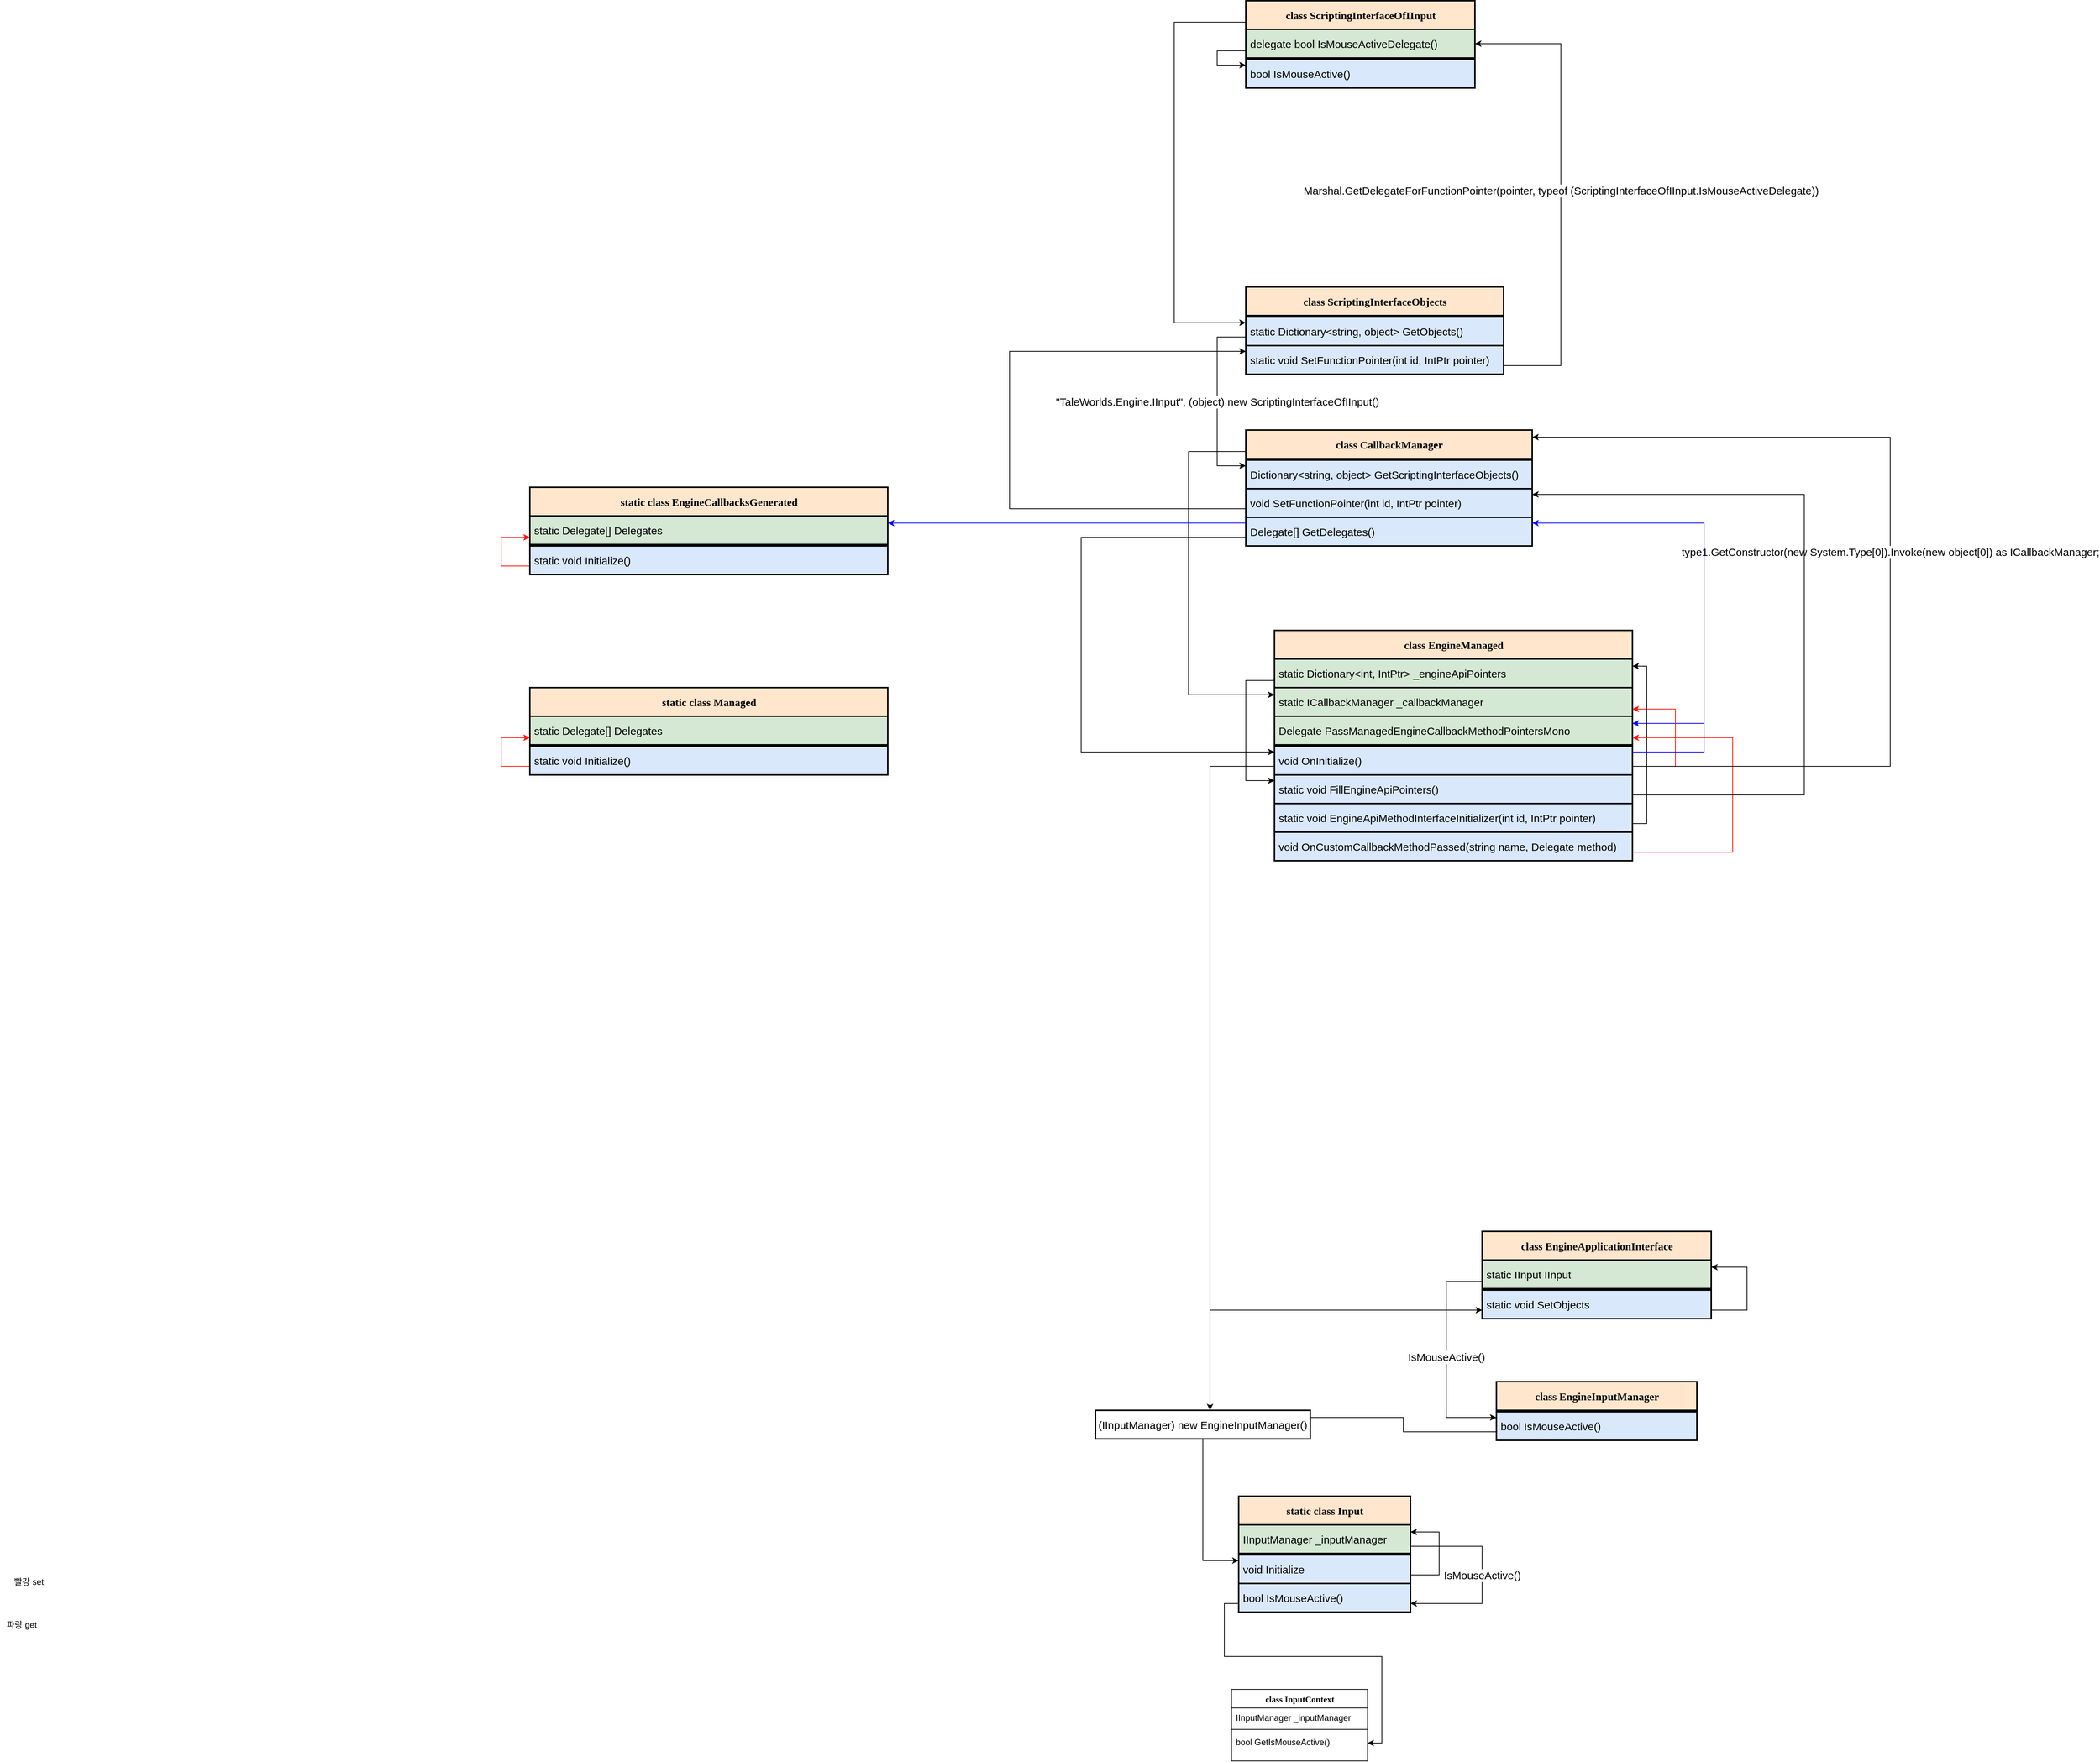 <mxfile version="14.8.0" type="github">
  <diagram name="Page-1" id="6133507b-19e7-1e82-6fc7-422aa6c4b21f">
    <mxGraphModel dx="2522" dy="1612" grid="1" gridSize="10" guides="1" tooltips="1" connect="1" arrows="1" fold="1" page="1" pageScale="1" pageWidth="1100" pageHeight="850" background="none" math="0" shadow="0">
      <root>
        <mxCell id="0" />
        <mxCell id="1" parent="0" />
        <mxCell id="yH2N4LVDHTNYknIPU6K9-19" value="static class Input" style="swimlane;html=1;fontStyle=1;align=center;verticalAlign=middle;childLayout=stackLayout;horizontal=1;startSize=40;horizontalStack=0;resizeParent=1;resizeLast=0;collapsible=1;marginBottom=0;swimlaneFillColor=#ffffff;rounded=0;shadow=0;comic=0;labelBackgroundColor=none;strokeWidth=2;fontFamily=Verdana;fontSize=15;swimlaneLine=1;flipH=1;flipV=0;fillColor=#ffe6cc;" parent="1" vertex="1">
          <mxGeometry x="750" y="1250" width="240" height="162" as="geometry" />
        </mxCell>
        <mxCell id="8lbFRNuZKAljPc5YzSxJ-88" value="IsMouseActive()" style="edgeStyle=orthogonalEdgeStyle;rounded=0;jumpSize=6;orthogonalLoop=1;jettySize=auto;html=1;fontSize=15;" parent="yH2N4LVDHTNYknIPU6K9-19" source="yH2N4LVDHTNYknIPU6K9-21" target="yH2N4LVDHTNYknIPU6K9-36" edge="1">
          <mxGeometry relative="1" as="geometry">
            <Array as="points">
              <mxPoint x="340" y="70" />
              <mxPoint x="340" y="150" />
            </Array>
          </mxGeometry>
        </mxCell>
        <mxCell id="yH2N4LVDHTNYknIPU6K9-21" value="IInputManager _inputManager" style="text;align=left;verticalAlign=middle;spacingLeft=4;spacingRight=4;whiteSpace=wrap;overflow=hidden;rotatable=0;points=[[0,0.5],[1,0.5]];portConstraint=eastwest;horizontal=1;labelBorderColor=none;labelBackgroundColor=none;html=1;shadow=0;glass=0;sketch=0;rounded=0;fillColor=#d5e8d4;fontSize=15;strokeColor=#000000;strokeWidth=2;" parent="yH2N4LVDHTNYknIPU6K9-19" vertex="1">
          <mxGeometry y="40" width="240" height="40" as="geometry" />
        </mxCell>
        <mxCell id="yH2N4LVDHTNYknIPU6K9-22" value="" style="line;html=1;strokeWidth=1;fillColor=none;align=left;verticalAlign=middle;spacingTop=-1;spacingLeft=3;spacingRight=3;rotatable=0;labelPosition=right;points=[];portConstraint=eastwest;" parent="yH2N4LVDHTNYknIPU6K9-19" vertex="1">
          <mxGeometry y="80" width="240" height="2" as="geometry" />
        </mxCell>
        <mxCell id="8lbFRNuZKAljPc5YzSxJ-87" style="edgeStyle=orthogonalEdgeStyle;rounded=0;jumpSize=6;orthogonalLoop=1;jettySize=auto;html=1;fontSize=15;" parent="yH2N4LVDHTNYknIPU6K9-19" source="8lbFRNuZKAljPc5YzSxJ-2" target="yH2N4LVDHTNYknIPU6K9-21" edge="1">
          <mxGeometry relative="1" as="geometry">
            <Array as="points">
              <mxPoint x="280" y="110" />
              <mxPoint x="280" y="50" />
            </Array>
          </mxGeometry>
        </mxCell>
        <mxCell id="8lbFRNuZKAljPc5YzSxJ-2" value="void Initialize" style="text;html=1;fillColor=#dae8fc;align=left;verticalAlign=middle;spacingLeft=4;spacingRight=4;whiteSpace=wrap;overflow=hidden;rotatable=0;points=[[0,0.5],[1,0.5]];portConstraint=eastwest;fontSize=15;strokeColor=#000000;strokeWidth=2;" parent="yH2N4LVDHTNYknIPU6K9-19" vertex="1">
          <mxGeometry y="82" width="240" height="40" as="geometry" />
        </mxCell>
        <mxCell id="yH2N4LVDHTNYknIPU6K9-36" value="bool&amp;nbsp;IsMouseActive()" style="text;html=1;fillColor=#dae8fc;align=left;verticalAlign=middle;spacingLeft=4;spacingRight=4;whiteSpace=wrap;overflow=hidden;rotatable=0;points=[[0,0.5],[1,0.5]];portConstraint=eastwest;fontSize=15;strokeWidth=2;strokeColor=#000000;" parent="yH2N4LVDHTNYknIPU6K9-19" vertex="1">
          <mxGeometry y="122" width="240" height="40" as="geometry" />
        </mxCell>
        <mxCell id="yH2N4LVDHTNYknIPU6K9-32" value="class InputContext" style="swimlane;html=1;fontStyle=1;align=center;verticalAlign=top;childLayout=stackLayout;horizontal=1;startSize=26;horizontalStack=0;resizeParent=1;resizeLast=0;collapsible=1;marginBottom=0;swimlaneFillColor=#ffffff;rounded=0;shadow=0;comic=0;labelBackgroundColor=none;strokeWidth=1;fillColor=none;fontFamily=Verdana;fontSize=12;swimlaneLine=1;" parent="1" vertex="1">
          <mxGeometry x="740" y="1520" width="190" height="100" as="geometry" />
        </mxCell>
        <mxCell id="yH2N4LVDHTNYknIPU6K9-33" value="IInputManager&lt;span style=&quot;white-space: pre&quot;&gt; &lt;/span&gt;_inputManager" style="text;html=1;strokeColor=none;fillColor=none;align=left;verticalAlign=top;spacingLeft=4;spacingRight=4;whiteSpace=wrap;overflow=hidden;rotatable=0;points=[[0,0.5],[1,0.5]];portConstraint=eastwest;" parent="yH2N4LVDHTNYknIPU6K9-32" vertex="1">
          <mxGeometry y="26" width="190" height="26" as="geometry" />
        </mxCell>
        <mxCell id="yH2N4LVDHTNYknIPU6K9-34" value="" style="line;html=1;strokeWidth=1;fillColor=none;align=left;verticalAlign=middle;spacingTop=-1;spacingLeft=3;spacingRight=3;rotatable=0;labelPosition=right;points=[];portConstraint=eastwest;" parent="yH2N4LVDHTNYknIPU6K9-32" vertex="1">
          <mxGeometry y="52" width="190" height="8" as="geometry" />
        </mxCell>
        <mxCell id="yH2N4LVDHTNYknIPU6K9-35" value="bool&amp;nbsp;GetIsMouseActive()" style="text;html=1;strokeColor=none;fillColor=none;align=left;verticalAlign=top;spacingLeft=4;spacingRight=4;whiteSpace=wrap;overflow=hidden;rotatable=0;points=[[0,0.5],[1,0.5]];portConstraint=eastwest;" parent="yH2N4LVDHTNYknIPU6K9-32" vertex="1">
          <mxGeometry y="60" width="190" height="30" as="geometry" />
        </mxCell>
        <mxCell id="8lbFRNuZKAljPc5YzSxJ-86" style="edgeStyle=orthogonalEdgeStyle;rounded=0;jumpSize=6;orthogonalLoop=1;jettySize=auto;html=1;fontSize=15;" parent="1" source="znTwBpmv_6n1yEBI-d-O-4" target="8lbFRNuZKAljPc5YzSxJ-2" edge="1">
          <mxGeometry relative="1" as="geometry">
            <Array as="points">
              <mxPoint x="700" y="1340" />
            </Array>
          </mxGeometry>
        </mxCell>
        <mxCell id="znTwBpmv_6n1yEBI-d-O-4" value="&lt;span style=&quot;font-size: 15px; background-color: rgb(255, 255, 255);&quot;&gt;(IInputManager) new EngineInputManager()&lt;/span&gt;" style="rounded=0;whiteSpace=wrap;html=1;fontSize=15;strokeWidth=2;" parent="1" vertex="1">
          <mxGeometry x="550" y="1130" width="300" height="40" as="geometry" />
        </mxCell>
        <mxCell id="8lbFRNuZKAljPc5YzSxJ-31" style="edgeStyle=orthogonalEdgeStyle;rounded=0;jumpSize=6;orthogonalLoop=1;jettySize=auto;html=1;fontSize=15;" parent="1" source="yH2N4LVDHTNYknIPU6K9-36" target="yH2N4LVDHTNYknIPU6K9-35" edge="1">
          <mxGeometry relative="1" as="geometry">
            <Array as="points">
              <mxPoint x="730" y="1400" />
              <mxPoint x="730" y="1474" />
              <mxPoint x="950" y="1474" />
              <mxPoint x="950" y="1595" />
            </Array>
          </mxGeometry>
        </mxCell>
        <mxCell id="8lbFRNuZKAljPc5YzSxJ-77" value="class EngineManaged" style="swimlane;html=1;fontStyle=1;align=center;verticalAlign=middle;childLayout=stackLayout;horizontal=1;startSize=40;horizontalStack=0;resizeParent=1;resizeLast=0;collapsible=1;marginBottom=0;swimlaneFillColor=#ffffff;rounded=0;shadow=0;comic=0;labelBackgroundColor=none;strokeWidth=2;fontFamily=Verdana;fontSize=15;swimlaneLine=1;flipH=1;flipV=0;fillColor=#ffe6cc;" parent="1" vertex="1">
          <mxGeometry x="800" y="40" width="500" height="322" as="geometry" />
        </mxCell>
        <mxCell id="CqrycAwwvoVCevSgToH9-7" style="edgeStyle=orthogonalEdgeStyle;rounded=0;orthogonalLoop=1;jettySize=auto;html=1;" edge="1" parent="8lbFRNuZKAljPc5YzSxJ-77" source="CqrycAwwvoVCevSgToH9-6" target="CqrycAwwvoVCevSgToH9-3">
          <mxGeometry relative="1" as="geometry">
            <Array as="points">
              <mxPoint x="-40" y="70" />
              <mxPoint x="-40" y="210" />
            </Array>
          </mxGeometry>
        </mxCell>
        <mxCell id="CqrycAwwvoVCevSgToH9-6" value="static Dictionary&amp;lt;int, IntPtr&amp;gt; _engineApiPointers" style="text;align=left;verticalAlign=middle;spacingLeft=4;spacingRight=4;whiteSpace=wrap;overflow=hidden;rotatable=0;points=[[0,0.5],[1,0.5]];portConstraint=eastwest;horizontal=1;labelBorderColor=none;labelBackgroundColor=none;html=1;shadow=0;glass=0;sketch=0;rounded=0;fillColor=#d5e8d4;fontSize=15;strokeColor=#000000;strokeWidth=2;" vertex="1" parent="8lbFRNuZKAljPc5YzSxJ-77">
          <mxGeometry y="40" width="500" height="40" as="geometry" />
        </mxCell>
        <mxCell id="8lbFRNuZKAljPc5YzSxJ-84" value="static ICallbackManager _callbackManager" style="text;align=left;verticalAlign=middle;spacingLeft=4;spacingRight=4;whiteSpace=wrap;overflow=hidden;rotatable=0;points=[[0,0.5],[1,0.5]];portConstraint=eastwest;horizontal=1;labelBorderColor=none;labelBackgroundColor=none;html=1;shadow=0;glass=0;sketch=0;rounded=0;fillColor=#d5e8d4;fontSize=15;strokeColor=#000000;strokeWidth=2;" parent="8lbFRNuZKAljPc5YzSxJ-77" vertex="1">
          <mxGeometry y="80" width="500" height="40" as="geometry" />
        </mxCell>
        <mxCell id="CqrycAwwvoVCevSgToH9-27" value="Delegate PassManagedEngineCallbackMethodPointersMono" style="text;align=left;verticalAlign=middle;spacingLeft=4;spacingRight=4;whiteSpace=wrap;overflow=hidden;rotatable=0;points=[[0,0.5],[1,0.5]];portConstraint=eastwest;horizontal=1;labelBorderColor=none;labelBackgroundColor=none;html=1;shadow=0;glass=0;sketch=0;rounded=0;fillColor=#d5e8d4;fontSize=15;strokeColor=#000000;strokeWidth=2;" vertex="1" parent="8lbFRNuZKAljPc5YzSxJ-77">
          <mxGeometry y="120" width="500" height="40" as="geometry" />
        </mxCell>
        <mxCell id="8lbFRNuZKAljPc5YzSxJ-80" value="" style="line;html=1;strokeWidth=1;fillColor=none;align=left;verticalAlign=middle;spacingTop=-1;spacingLeft=3;spacingRight=3;rotatable=0;labelPosition=right;points=[];portConstraint=eastwest;" parent="8lbFRNuZKAljPc5YzSxJ-77" vertex="1">
          <mxGeometry y="160" width="500" height="2" as="geometry" />
        </mxCell>
        <mxCell id="CqrycAwwvoVCevSgToH9-34" style="edgeStyle=orthogonalEdgeStyle;rounded=0;orthogonalLoop=1;jettySize=auto;html=1;fontColor=#FF1303;strokeColor=#0000FF;" edge="1" parent="8lbFRNuZKAljPc5YzSxJ-77" source="8lbFRNuZKAljPc5YzSxJ-82" target="CqrycAwwvoVCevSgToH9-27">
          <mxGeometry relative="1" as="geometry">
            <Array as="points">
              <mxPoint x="600" y="170" />
              <mxPoint x="600" y="130" />
            </Array>
          </mxGeometry>
        </mxCell>
        <mxCell id="CqrycAwwvoVCevSgToH9-42" style="edgeStyle=orthogonalEdgeStyle;rounded=0;orthogonalLoop=1;jettySize=auto;html=1;fontColor=#FF1303;strokeColor=#FF1303;" edge="1" parent="8lbFRNuZKAljPc5YzSxJ-77" source="8lbFRNuZKAljPc5YzSxJ-82" target="8lbFRNuZKAljPc5YzSxJ-84">
          <mxGeometry relative="1" as="geometry">
            <Array as="points">
              <mxPoint x="560" y="190" />
              <mxPoint x="560" y="110" />
            </Array>
          </mxGeometry>
        </mxCell>
        <mxCell id="8lbFRNuZKAljPc5YzSxJ-82" value="void OnInitialize()" style="text;html=1;fillColor=#dae8fc;align=left;verticalAlign=middle;spacingLeft=4;spacingRight=4;whiteSpace=wrap;overflow=hidden;rotatable=0;points=[[0,0.5],[1,0.5]];portConstraint=eastwest;fontSize=15;strokeColor=#000000;strokeWidth=2;" parent="8lbFRNuZKAljPc5YzSxJ-77" vertex="1">
          <mxGeometry y="162" width="500" height="40" as="geometry" />
        </mxCell>
        <mxCell id="CqrycAwwvoVCevSgToH9-3" value="static void FillEngineApiPointers()" style="text;html=1;fillColor=#dae8fc;align=left;verticalAlign=middle;spacingLeft=4;spacingRight=4;whiteSpace=wrap;overflow=hidden;rotatable=0;points=[[0,0.5],[1,0.5]];portConstraint=eastwest;fontSize=15;strokeColor=#000000;strokeWidth=2;" vertex="1" parent="8lbFRNuZKAljPc5YzSxJ-77">
          <mxGeometry y="202" width="500" height="40" as="geometry" />
        </mxCell>
        <mxCell id="CqrycAwwvoVCevSgToH9-9" style="edgeStyle=orthogonalEdgeStyle;rounded=0;orthogonalLoop=1;jettySize=auto;html=1;" edge="1" parent="8lbFRNuZKAljPc5YzSxJ-77" source="CqrycAwwvoVCevSgToH9-8" target="CqrycAwwvoVCevSgToH9-6">
          <mxGeometry relative="1" as="geometry">
            <Array as="points">
              <mxPoint x="520" y="270" />
              <mxPoint x="520" y="50" />
            </Array>
          </mxGeometry>
        </mxCell>
        <mxCell id="CqrycAwwvoVCevSgToH9-8" value="static void EngineApiMethodInterfaceInitializer(int id, IntPtr pointer)" style="text;html=1;fillColor=#dae8fc;align=left;verticalAlign=middle;spacingLeft=4;spacingRight=4;whiteSpace=wrap;overflow=hidden;rotatable=0;points=[[0,0.5],[1,0.5]];portConstraint=eastwest;fontSize=15;strokeColor=#000000;strokeWidth=2;" vertex="1" parent="8lbFRNuZKAljPc5YzSxJ-77">
          <mxGeometry y="242" width="500" height="40" as="geometry" />
        </mxCell>
        <mxCell id="CqrycAwwvoVCevSgToH9-35" style="edgeStyle=orthogonalEdgeStyle;rounded=0;orthogonalLoop=1;jettySize=auto;html=1;fontColor=#FF1303;strokeColor=#FF1303;" edge="1" parent="8lbFRNuZKAljPc5YzSxJ-77" source="CqrycAwwvoVCevSgToH9-28" target="CqrycAwwvoVCevSgToH9-27">
          <mxGeometry relative="1" as="geometry">
            <Array as="points">
              <mxPoint x="640" y="310" />
              <mxPoint x="640" y="150" />
            </Array>
          </mxGeometry>
        </mxCell>
        <mxCell id="CqrycAwwvoVCevSgToH9-28" value="&lt;div&gt;void OnCustomCallbackMethodPassed(&lt;span&gt;string name,&amp;nbsp;&lt;/span&gt;&lt;span&gt;Delegate method)&lt;/span&gt;&lt;/div&gt;" style="text;html=1;fillColor=#dae8fc;align=left;verticalAlign=middle;spacingLeft=4;spacingRight=4;whiteSpace=wrap;overflow=hidden;rotatable=0;points=[[0,0.5],[1,0.5]];portConstraint=eastwest;fontSize=15;strokeColor=#000000;strokeWidth=2;" vertex="1" parent="8lbFRNuZKAljPc5YzSxJ-77">
          <mxGeometry y="282" width="500" height="40" as="geometry" />
        </mxCell>
        <mxCell id="8lbFRNuZKAljPc5YzSxJ-85" style="edgeStyle=orthogonalEdgeStyle;rounded=0;jumpSize=6;orthogonalLoop=1;jettySize=auto;html=1;fontSize=15;" parent="1" source="8lbFRNuZKAljPc5YzSxJ-82" target="znTwBpmv_6n1yEBI-d-O-4" edge="1">
          <mxGeometry relative="1" as="geometry">
            <Array as="points">
              <mxPoint x="710" y="230" />
            </Array>
          </mxGeometry>
        </mxCell>
        <mxCell id="8lbFRNuZKAljPc5YzSxJ-90" value="class EngineInputManager" style="swimlane;html=1;fontStyle=1;align=center;verticalAlign=middle;childLayout=stackLayout;horizontal=1;startSize=40;horizontalStack=0;resizeParent=1;resizeLast=0;collapsible=1;marginBottom=0;swimlaneFillColor=#ffffff;rounded=0;shadow=0;comic=0;labelBackgroundColor=none;strokeWidth=2;fontFamily=Verdana;fontSize=15;swimlaneLine=1;flipH=1;flipV=0;fillColor=#ffe6cc;" parent="1" vertex="1">
          <mxGeometry x="1110" y="1090" width="280" height="82" as="geometry" />
        </mxCell>
        <mxCell id="8lbFRNuZKAljPc5YzSxJ-93" value="" style="line;html=1;strokeWidth=1;fillColor=none;align=left;verticalAlign=middle;spacingTop=-1;spacingLeft=3;spacingRight=3;rotatable=0;labelPosition=right;points=[];portConstraint=eastwest;" parent="8lbFRNuZKAljPc5YzSxJ-90" vertex="1">
          <mxGeometry y="40" width="280" height="2" as="geometry" />
        </mxCell>
        <mxCell id="8lbFRNuZKAljPc5YzSxJ-94" value="bool IsMouseActive()" style="text;html=1;fillColor=#dae8fc;align=left;verticalAlign=middle;spacingLeft=4;spacingRight=4;whiteSpace=wrap;overflow=hidden;rotatable=0;points=[[0,0.5],[1,0.5]];portConstraint=eastwest;fontSize=15;strokeColor=#000000;strokeWidth=2;" parent="8lbFRNuZKAljPc5YzSxJ-90" vertex="1">
          <mxGeometry y="42" width="280" height="40" as="geometry" />
        </mxCell>
        <mxCell id="8lbFRNuZKAljPc5YzSxJ-95" style="edgeStyle=orthogonalEdgeStyle;rounded=0;jumpSize=6;orthogonalLoop=1;jettySize=auto;html=1;fontSize=15;endArrow=none;endFill=0;" parent="1" source="8lbFRNuZKAljPc5YzSxJ-94" target="znTwBpmv_6n1yEBI-d-O-4" edge="1">
          <mxGeometry relative="1" as="geometry">
            <Array as="points">
              <mxPoint x="980" y="1160" />
              <mxPoint x="980" y="1140" />
            </Array>
          </mxGeometry>
        </mxCell>
        <mxCell id="8lbFRNuZKAljPc5YzSxJ-96" value="class EngineApplicationInterface" style="swimlane;html=1;fontStyle=1;align=center;verticalAlign=middle;childLayout=stackLayout;horizontal=1;startSize=40;horizontalStack=0;resizeParent=1;resizeLast=0;collapsible=1;marginBottom=0;swimlaneFillColor=#ffffff;rounded=0;shadow=0;comic=0;labelBackgroundColor=none;strokeWidth=2;fontFamily=Verdana;fontSize=15;swimlaneLine=1;flipH=1;flipV=0;fillColor=#ffe6cc;" parent="1" vertex="1">
          <mxGeometry x="1090" y="880" width="320" height="122" as="geometry" />
        </mxCell>
        <mxCell id="8lbFRNuZKAljPc5YzSxJ-97" value="static IInput IInput" style="text;align=left;verticalAlign=middle;spacingLeft=4;spacingRight=4;whiteSpace=wrap;overflow=hidden;rotatable=0;points=[[0,0.5],[1,0.5]];portConstraint=eastwest;horizontal=1;labelBorderColor=none;labelBackgroundColor=none;html=1;shadow=0;glass=0;sketch=0;rounded=0;fillColor=#d5e8d4;fontSize=15;strokeColor=#000000;strokeWidth=2;" parent="8lbFRNuZKAljPc5YzSxJ-96" vertex="1">
          <mxGeometry y="40" width="320" height="40" as="geometry" />
        </mxCell>
        <mxCell id="8lbFRNuZKAljPc5YzSxJ-99" value="" style="line;html=1;strokeWidth=1;fillColor=none;align=left;verticalAlign=middle;spacingTop=-1;spacingLeft=3;spacingRight=3;rotatable=0;labelPosition=right;points=[];portConstraint=eastwest;" parent="8lbFRNuZKAljPc5YzSxJ-96" vertex="1">
          <mxGeometry y="80" width="320" height="2" as="geometry" />
        </mxCell>
        <mxCell id="8lbFRNuZKAljPc5YzSxJ-103" style="edgeStyle=orthogonalEdgeStyle;rounded=0;jumpSize=6;orthogonalLoop=1;jettySize=auto;html=1;fontSize=15;endArrow=classic;endFill=1;" parent="8lbFRNuZKAljPc5YzSxJ-96" source="8lbFRNuZKAljPc5YzSxJ-101" target="8lbFRNuZKAljPc5YzSxJ-97" edge="1">
          <mxGeometry relative="1" as="geometry">
            <Array as="points">
              <mxPoint x="370" y="110" />
              <mxPoint x="370" y="50" />
            </Array>
          </mxGeometry>
        </mxCell>
        <mxCell id="8lbFRNuZKAljPc5YzSxJ-101" value="static void SetObjects" style="text;html=1;fillColor=#dae8fc;align=left;verticalAlign=middle;spacingLeft=4;spacingRight=4;whiteSpace=wrap;overflow=hidden;rotatable=0;points=[[0,0.5],[1,0.5]];portConstraint=eastwest;fontSize=15;strokeColor=#000000;strokeWidth=2;" parent="8lbFRNuZKAljPc5YzSxJ-96" vertex="1">
          <mxGeometry y="82" width="320" height="40" as="geometry" />
        </mxCell>
        <mxCell id="8lbFRNuZKAljPc5YzSxJ-102" value="IsMouseActive()" style="edgeStyle=orthogonalEdgeStyle;rounded=0;jumpSize=6;orthogonalLoop=1;jettySize=auto;html=1;fontSize=15;endArrow=classic;endFill=1;" parent="1" source="8lbFRNuZKAljPc5YzSxJ-97" target="8lbFRNuZKAljPc5YzSxJ-94" edge="1">
          <mxGeometry relative="1" as="geometry">
            <Array as="points">
              <mxPoint x="1040" y="950" />
              <mxPoint x="1040" y="1140" />
            </Array>
          </mxGeometry>
        </mxCell>
        <mxCell id="8lbFRNuZKAljPc5YzSxJ-109" style="edgeStyle=orthogonalEdgeStyle;rounded=0;jumpSize=6;orthogonalLoop=1;jettySize=auto;html=1;fontSize=15;endArrow=classic;endFill=1;" parent="1" source="8lbFRNuZKAljPc5YzSxJ-82" target="8lbFRNuZKAljPc5YzSxJ-101" edge="1">
          <mxGeometry relative="1" as="geometry">
            <Array as="points">
              <mxPoint x="710" y="230" />
              <mxPoint x="710" y="990" />
            </Array>
          </mxGeometry>
        </mxCell>
        <mxCell id="8lbFRNuZKAljPc5YzSxJ-119" style="edgeStyle=orthogonalEdgeStyle;rounded=0;jumpSize=6;orthogonalLoop=1;jettySize=auto;html=1;fontSize=15;endArrow=classic;endFill=1;" parent="1" source="8lbFRNuZKAljPc5YzSxJ-111" target="8lbFRNuZKAljPc5YzSxJ-84" edge="1">
          <mxGeometry relative="1" as="geometry">
            <Array as="points">
              <mxPoint x="680" y="-210" />
              <mxPoint x="680" y="130" />
            </Array>
          </mxGeometry>
        </mxCell>
        <mxCell id="8lbFRNuZKAljPc5YzSxJ-111" value="class CallbackManager" style="swimlane;html=1;fontStyle=1;align=center;verticalAlign=middle;childLayout=stackLayout;horizontal=1;startSize=40;horizontalStack=0;resizeParent=1;resizeLast=0;collapsible=1;marginBottom=0;swimlaneFillColor=#ffffff;rounded=0;shadow=0;comic=0;labelBackgroundColor=none;strokeWidth=2;fontFamily=Verdana;fontSize=15;swimlaneLine=1;flipH=1;flipV=0;fillColor=#ffe6cc;" parent="1" vertex="1">
          <mxGeometry x="760" y="-240" width="400" height="162" as="geometry" />
        </mxCell>
        <mxCell id="8lbFRNuZKAljPc5YzSxJ-115" value="" style="line;html=1;strokeWidth=1;fillColor=none;align=left;verticalAlign=middle;spacingTop=-1;spacingLeft=3;spacingRight=3;rotatable=0;labelPosition=right;points=[];portConstraint=eastwest;" parent="8lbFRNuZKAljPc5YzSxJ-111" vertex="1">
          <mxGeometry y="40" width="400" height="2" as="geometry" />
        </mxCell>
        <mxCell id="8lbFRNuZKAljPc5YzSxJ-116" value="Dictionary&amp;lt;string, object&amp;gt; GetScriptingInterfaceObjects()" style="text;html=1;fillColor=#dae8fc;align=left;verticalAlign=middle;spacingLeft=4;spacingRight=4;whiteSpace=wrap;overflow=hidden;rotatable=0;points=[[0,0.5],[1,0.5]];portConstraint=eastwest;fontSize=15;strokeColor=#000000;strokeWidth=2;" parent="8lbFRNuZKAljPc5YzSxJ-111" vertex="1">
          <mxGeometry y="42" width="400" height="40" as="geometry" />
        </mxCell>
        <mxCell id="CqrycAwwvoVCevSgToH9-1" value="void SetFunctionPointer(int id, IntPtr pointer)" style="text;html=1;fillColor=#dae8fc;align=left;verticalAlign=middle;spacingLeft=4;spacingRight=4;whiteSpace=wrap;overflow=hidden;rotatable=0;points=[[0,0.5],[1,0.5]];portConstraint=eastwest;fontSize=15;strokeColor=#000000;strokeWidth=2;" vertex="1" parent="8lbFRNuZKAljPc5YzSxJ-111">
          <mxGeometry y="82" width="400" height="40" as="geometry" />
        </mxCell>
        <mxCell id="CqrycAwwvoVCevSgToH9-22" value="Delegate[] GetDelegates()" style="text;html=1;fillColor=#dae8fc;align=left;verticalAlign=middle;spacingLeft=4;spacingRight=4;whiteSpace=wrap;overflow=hidden;rotatable=0;points=[[0,0.5],[1,0.5]];portConstraint=eastwest;fontSize=15;strokeColor=#000000;strokeWidth=2;" vertex="1" parent="8lbFRNuZKAljPc5YzSxJ-111">
          <mxGeometry y="122" width="400" height="40" as="geometry" />
        </mxCell>
        <mxCell id="8lbFRNuZKAljPc5YzSxJ-118" value="type1.GetConstructor(new System.Type[0]).Invoke(new object[0]) as ICallbackManager;" style="edgeStyle=orthogonalEdgeStyle;rounded=0;jumpSize=6;orthogonalLoop=1;jettySize=auto;html=1;fontSize=15;endArrow=classic;endFill=1;" parent="1" source="8lbFRNuZKAljPc5YzSxJ-82" target="8lbFRNuZKAljPc5YzSxJ-111" edge="1">
          <mxGeometry relative="1" as="geometry">
            <Array as="points">
              <mxPoint x="1660" y="230" />
              <mxPoint x="1660" y="-230" />
            </Array>
          </mxGeometry>
        </mxCell>
        <mxCell id="8lbFRNuZKAljPc5YzSxJ-120" value="class ScriptingInterfaceObjects" style="swimlane;html=1;fontStyle=1;align=center;verticalAlign=middle;childLayout=stackLayout;horizontal=1;startSize=40;horizontalStack=0;resizeParent=1;resizeLast=0;collapsible=1;marginBottom=0;swimlaneFillColor=#ffffff;rounded=0;shadow=0;comic=0;labelBackgroundColor=none;strokeWidth=2;fontFamily=Verdana;fontSize=15;swimlaneLine=1;flipH=1;flipV=0;fillColor=#ffe6cc;" parent="1" vertex="1">
          <mxGeometry x="760" y="-440" width="360" height="122" as="geometry" />
        </mxCell>
        <mxCell id="8lbFRNuZKAljPc5YzSxJ-123" value="" style="line;html=1;strokeWidth=1;fillColor=none;align=left;verticalAlign=middle;spacingTop=-1;spacingLeft=3;spacingRight=3;rotatable=0;labelPosition=right;points=[];portConstraint=eastwest;" parent="8lbFRNuZKAljPc5YzSxJ-120" vertex="1">
          <mxGeometry y="40" width="360" height="2" as="geometry" />
        </mxCell>
        <mxCell id="8lbFRNuZKAljPc5YzSxJ-124" value="static Dictionary&amp;lt;string, object&amp;gt; GetObjects()" style="text;html=1;fillColor=#dae8fc;align=left;verticalAlign=middle;spacingLeft=4;spacingRight=4;whiteSpace=wrap;overflow=hidden;rotatable=0;points=[[0,0.5],[1,0.5]];portConstraint=eastwest;fontSize=15;strokeColor=#000000;strokeWidth=2;" parent="8lbFRNuZKAljPc5YzSxJ-120" vertex="1">
          <mxGeometry y="42" width="360" height="40" as="geometry" />
        </mxCell>
        <mxCell id="8lbFRNuZKAljPc5YzSxJ-135" value="static void SetFunctionPointer(int id, IntPtr pointer)" style="text;html=1;fillColor=#dae8fc;align=left;verticalAlign=middle;spacingLeft=4;spacingRight=4;whiteSpace=wrap;overflow=hidden;rotatable=0;points=[[0,0.5],[1,0.5]];portConstraint=eastwest;fontSize=15;strokeColor=#000000;strokeWidth=2;" parent="8lbFRNuZKAljPc5YzSxJ-120" vertex="1">
          <mxGeometry y="82" width="360" height="40" as="geometry" />
        </mxCell>
        <mxCell id="8lbFRNuZKAljPc5YzSxJ-125" value="&quot;TaleWorlds.Engine.IInput&quot;, (object) new ScriptingInterfaceOfIInput()" style="edgeStyle=orthogonalEdgeStyle;rounded=0;jumpSize=6;orthogonalLoop=1;jettySize=auto;html=1;fontSize=15;endArrow=classic;endFill=1;" parent="1" source="8lbFRNuZKAljPc5YzSxJ-124" target="8lbFRNuZKAljPc5YzSxJ-116" edge="1">
          <mxGeometry relative="1" as="geometry">
            <Array as="points">
              <mxPoint x="720" y="-370" />
              <mxPoint x="720" y="-190" />
            </Array>
          </mxGeometry>
        </mxCell>
        <mxCell id="8lbFRNuZKAljPc5YzSxJ-141" style="edgeStyle=orthogonalEdgeStyle;rounded=0;jumpSize=6;orthogonalLoop=1;jettySize=auto;html=1;fontSize=15;endArrow=classic;endFill=1;" parent="1" source="8lbFRNuZKAljPc5YzSxJ-129" target="8lbFRNuZKAljPc5YzSxJ-124" edge="1">
          <mxGeometry relative="1" as="geometry">
            <Array as="points">
              <mxPoint x="660" y="-810" />
              <mxPoint x="660" y="-390" />
            </Array>
          </mxGeometry>
        </mxCell>
        <mxCell id="8lbFRNuZKAljPc5YzSxJ-129" value="class ScriptingInterfaceOfIInput" style="swimlane;html=1;fontStyle=1;align=center;verticalAlign=middle;childLayout=stackLayout;horizontal=1;startSize=40;horizontalStack=0;resizeParent=1;resizeLast=0;collapsible=1;marginBottom=0;swimlaneFillColor=#ffffff;rounded=0;shadow=0;comic=0;labelBackgroundColor=none;strokeWidth=2;fontFamily=Verdana;fontSize=15;swimlaneLine=1;flipH=1;flipV=0;fillColor=#ffe6cc;" parent="1" vertex="1">
          <mxGeometry x="760" y="-840" width="320" height="122" as="geometry" />
        </mxCell>
        <mxCell id="8lbFRNuZKAljPc5YzSxJ-136" style="edgeStyle=orthogonalEdgeStyle;rounded=0;jumpSize=6;orthogonalLoop=1;jettySize=auto;html=1;fontSize=15;endArrow=classic;endFill=1;" parent="8lbFRNuZKAljPc5YzSxJ-129" source="8lbFRNuZKAljPc5YzSxJ-133" target="8lbFRNuZKAljPc5YzSxJ-131" edge="1">
          <mxGeometry relative="1" as="geometry">
            <Array as="points">
              <mxPoint x="-40" y="70" />
              <mxPoint x="-40" y="90" />
            </Array>
          </mxGeometry>
        </mxCell>
        <mxCell id="8lbFRNuZKAljPc5YzSxJ-133" value="delegate bool IsMouseActiveDelegate()" style="text;align=left;verticalAlign=middle;spacingLeft=4;spacingRight=4;whiteSpace=wrap;overflow=hidden;rotatable=0;points=[[0,0.5],[1,0.5]];portConstraint=eastwest;horizontal=1;labelBorderColor=none;labelBackgroundColor=none;html=1;shadow=0;glass=0;sketch=0;rounded=0;fillColor=#d5e8d4;fontSize=15;strokeColor=#000000;strokeWidth=2;" parent="8lbFRNuZKAljPc5YzSxJ-129" vertex="1">
          <mxGeometry y="40" width="320" height="40" as="geometry" />
        </mxCell>
        <mxCell id="8lbFRNuZKAljPc5YzSxJ-130" value="" style="line;html=1;strokeWidth=1;fillColor=none;align=left;verticalAlign=middle;spacingTop=-1;spacingLeft=3;spacingRight=3;rotatable=0;labelPosition=right;points=[];portConstraint=eastwest;" parent="8lbFRNuZKAljPc5YzSxJ-129" vertex="1">
          <mxGeometry y="80" width="320" height="2" as="geometry" />
        </mxCell>
        <mxCell id="8lbFRNuZKAljPc5YzSxJ-131" value="bool IsMouseActive()" style="text;html=1;fillColor=#dae8fc;align=left;verticalAlign=middle;spacingLeft=4;spacingRight=4;whiteSpace=wrap;overflow=hidden;rotatable=0;points=[[0,0.5],[1,0.5]];portConstraint=eastwest;fontSize=15;strokeColor=#000000;strokeWidth=2;" parent="8lbFRNuZKAljPc5YzSxJ-129" vertex="1">
          <mxGeometry y="82" width="320" height="40" as="geometry" />
        </mxCell>
        <mxCell id="8lbFRNuZKAljPc5YzSxJ-140" value="Marshal.GetDelegateForFunctionPointer(pointer, typeof (ScriptingInterfaceOfIInput.IsMouseActiveDelegate))" style="edgeStyle=orthogonalEdgeStyle;rounded=0;jumpSize=6;orthogonalLoop=1;jettySize=auto;html=1;fontSize=15;endArrow=classic;endFill=1;" parent="1" source="8lbFRNuZKAljPc5YzSxJ-135" target="8lbFRNuZKAljPc5YzSxJ-133" edge="1">
          <mxGeometry relative="1" as="geometry">
            <Array as="points">
              <mxPoint x="1200" y="-330" />
              <mxPoint x="1200" y="-780" />
            </Array>
          </mxGeometry>
        </mxCell>
        <mxCell id="CqrycAwwvoVCevSgToH9-2" style="edgeStyle=orthogonalEdgeStyle;rounded=0;orthogonalLoop=1;jettySize=auto;html=1;" edge="1" parent="1" source="CqrycAwwvoVCevSgToH9-1" target="8lbFRNuZKAljPc5YzSxJ-135">
          <mxGeometry relative="1" as="geometry">
            <Array as="points">
              <mxPoint x="430" y="-130" />
              <mxPoint x="430" y="-350" />
            </Array>
          </mxGeometry>
        </mxCell>
        <mxCell id="CqrycAwwvoVCevSgToH9-4" style="edgeStyle=orthogonalEdgeStyle;rounded=0;orthogonalLoop=1;jettySize=auto;html=1;" edge="1" parent="1" source="CqrycAwwvoVCevSgToH9-3" target="CqrycAwwvoVCevSgToH9-1">
          <mxGeometry relative="1" as="geometry">
            <Array as="points">
              <mxPoint x="1540" y="270" />
              <mxPoint x="1540" y="-150" />
            </Array>
          </mxGeometry>
        </mxCell>
        <mxCell id="CqrycAwwvoVCevSgToH9-10" value="static class EngineCallbacksGenerated" style="swimlane;html=1;fontStyle=1;align=center;verticalAlign=middle;childLayout=stackLayout;horizontal=1;startSize=40;horizontalStack=0;resizeParent=1;resizeLast=0;collapsible=1;marginBottom=0;swimlaneFillColor=#ffffff;rounded=0;shadow=0;comic=0;labelBackgroundColor=none;strokeWidth=2;fontFamily=Verdana;fontSize=15;swimlaneLine=1;flipH=1;flipV=0;fillColor=#ffe6cc;" vertex="1" parent="1">
          <mxGeometry x="-240" y="-160" width="500" height="122" as="geometry" />
        </mxCell>
        <mxCell id="CqrycAwwvoVCevSgToH9-13" value="static Delegate[] Delegates" style="text;align=left;verticalAlign=middle;spacingLeft=4;spacingRight=4;whiteSpace=wrap;overflow=hidden;rotatable=0;points=[[0,0.5],[1,0.5]];portConstraint=eastwest;horizontal=1;labelBorderColor=none;labelBackgroundColor=none;html=1;shadow=0;glass=0;sketch=0;rounded=0;fillColor=#d5e8d4;fontSize=15;strokeColor=#000000;strokeWidth=2;" vertex="1" parent="CqrycAwwvoVCevSgToH9-10">
          <mxGeometry y="40" width="500" height="40" as="geometry" />
        </mxCell>
        <mxCell id="CqrycAwwvoVCevSgToH9-15" value="" style="line;html=1;strokeWidth=1;fillColor=none;align=left;verticalAlign=middle;spacingTop=-1;spacingLeft=3;spacingRight=3;rotatable=0;labelPosition=right;points=[];portConstraint=eastwest;" vertex="1" parent="CqrycAwwvoVCevSgToH9-10">
          <mxGeometry y="80" width="500" height="2" as="geometry" />
        </mxCell>
        <mxCell id="CqrycAwwvoVCevSgToH9-20" style="edgeStyle=orthogonalEdgeStyle;rounded=0;orthogonalLoop=1;jettySize=auto;html=1;fontColor=#FF1303;strokeColor=#FF1303;" edge="1" parent="CqrycAwwvoVCevSgToH9-10" source="CqrycAwwvoVCevSgToH9-16" target="CqrycAwwvoVCevSgToH9-13">
          <mxGeometry relative="1" as="geometry">
            <Array as="points">
              <mxPoint x="-40" y="110" />
              <mxPoint x="-40" y="70" />
            </Array>
          </mxGeometry>
        </mxCell>
        <mxCell id="CqrycAwwvoVCevSgToH9-16" value="static void Initialize()" style="text;html=1;fillColor=#dae8fc;align=left;verticalAlign=middle;spacingLeft=4;spacingRight=4;whiteSpace=wrap;overflow=hidden;rotatable=0;points=[[0,0.5],[1,0.5]];portConstraint=eastwest;fontSize=15;strokeColor=#000000;strokeWidth=2;" vertex="1" parent="CqrycAwwvoVCevSgToH9-10">
          <mxGeometry y="82" width="500" height="40" as="geometry" />
        </mxCell>
        <mxCell id="CqrycAwwvoVCevSgToH9-25" style="edgeStyle=orthogonalEdgeStyle;rounded=0;orthogonalLoop=1;jettySize=auto;html=1;" edge="1" parent="1" source="CqrycAwwvoVCevSgToH9-22" target="8lbFRNuZKAljPc5YzSxJ-82">
          <mxGeometry relative="1" as="geometry">
            <Array as="points">
              <mxPoint x="530" y="-90" />
              <mxPoint x="530" y="210" />
            </Array>
          </mxGeometry>
        </mxCell>
        <mxCell id="CqrycAwwvoVCevSgToH9-30" value="빨강 set" style="text;html=1;align=center;verticalAlign=middle;resizable=0;points=[];autosize=1;strokeColor=none;" vertex="1" parent="1">
          <mxGeometry x="-970" y="1360" width="60" height="20" as="geometry" />
        </mxCell>
        <mxCell id="CqrycAwwvoVCevSgToH9-31" value="파랑 get" style="text;html=1;align=center;verticalAlign=middle;resizable=0;points=[];autosize=1;strokeColor=none;" vertex="1" parent="1">
          <mxGeometry x="-980" y="1420" width="60" height="20" as="geometry" />
        </mxCell>
        <mxCell id="CqrycAwwvoVCevSgToH9-32" style="edgeStyle=orthogonalEdgeStyle;rounded=0;orthogonalLoop=1;jettySize=auto;html=1;fontColor=#FF1303;strokeColor=#0000FF;" edge="1" parent="1" source="CqrycAwwvoVCevSgToH9-22" target="CqrycAwwvoVCevSgToH9-13">
          <mxGeometry relative="1" as="geometry">
            <Array as="points">
              <mxPoint x="310" y="-110" />
              <mxPoint x="310" y="-110" />
            </Array>
          </mxGeometry>
        </mxCell>
        <mxCell id="CqrycAwwvoVCevSgToH9-33" style="edgeStyle=orthogonalEdgeStyle;rounded=0;orthogonalLoop=1;jettySize=auto;html=1;fontColor=#FF1303;strokeColor=#0000FF;" edge="1" parent="1" source="8lbFRNuZKAljPc5YzSxJ-82" target="CqrycAwwvoVCevSgToH9-22">
          <mxGeometry relative="1" as="geometry">
            <Array as="points">
              <mxPoint x="1400" y="210" />
              <mxPoint x="1400" y="-110" />
            </Array>
          </mxGeometry>
        </mxCell>
        <mxCell id="CqrycAwwvoVCevSgToH9-36" value="static class Managed" style="swimlane;html=1;fontStyle=1;align=center;verticalAlign=middle;childLayout=stackLayout;horizontal=1;startSize=40;horizontalStack=0;resizeParent=1;resizeLast=0;collapsible=1;marginBottom=0;swimlaneFillColor=#ffffff;rounded=0;shadow=0;comic=0;labelBackgroundColor=none;strokeWidth=2;fontFamily=Verdana;fontSize=15;swimlaneLine=1;flipH=1;flipV=0;fillColor=#ffe6cc;" vertex="1" parent="1">
          <mxGeometry x="-240" y="120" width="500" height="122" as="geometry" />
        </mxCell>
        <mxCell id="CqrycAwwvoVCevSgToH9-37" value="static Delegate[] Delegates" style="text;align=left;verticalAlign=middle;spacingLeft=4;spacingRight=4;whiteSpace=wrap;overflow=hidden;rotatable=0;points=[[0,0.5],[1,0.5]];portConstraint=eastwest;horizontal=1;labelBorderColor=none;labelBackgroundColor=none;html=1;shadow=0;glass=0;sketch=0;rounded=0;fillColor=#d5e8d4;fontSize=15;strokeColor=#000000;strokeWidth=2;" vertex="1" parent="CqrycAwwvoVCevSgToH9-36">
          <mxGeometry y="40" width="500" height="40" as="geometry" />
        </mxCell>
        <mxCell id="CqrycAwwvoVCevSgToH9-38" value="" style="line;html=1;strokeWidth=1;fillColor=none;align=left;verticalAlign=middle;spacingTop=-1;spacingLeft=3;spacingRight=3;rotatable=0;labelPosition=right;points=[];portConstraint=eastwest;" vertex="1" parent="CqrycAwwvoVCevSgToH9-36">
          <mxGeometry y="80" width="500" height="2" as="geometry" />
        </mxCell>
        <mxCell id="CqrycAwwvoVCevSgToH9-39" style="edgeStyle=orthogonalEdgeStyle;rounded=0;orthogonalLoop=1;jettySize=auto;html=1;fontColor=#FF1303;strokeColor=#FF1303;" edge="1" parent="CqrycAwwvoVCevSgToH9-36" source="CqrycAwwvoVCevSgToH9-40" target="CqrycAwwvoVCevSgToH9-37">
          <mxGeometry relative="1" as="geometry">
            <Array as="points">
              <mxPoint x="-40" y="110" />
              <mxPoint x="-40" y="70" />
            </Array>
          </mxGeometry>
        </mxCell>
        <mxCell id="CqrycAwwvoVCevSgToH9-40" value="static void Initialize()" style="text;html=1;fillColor=#dae8fc;align=left;verticalAlign=middle;spacingLeft=4;spacingRight=4;whiteSpace=wrap;overflow=hidden;rotatable=0;points=[[0,0.5],[1,0.5]];portConstraint=eastwest;fontSize=15;strokeColor=#000000;strokeWidth=2;" vertex="1" parent="CqrycAwwvoVCevSgToH9-36">
          <mxGeometry y="82" width="500" height="40" as="geometry" />
        </mxCell>
      </root>
    </mxGraphModel>
  </diagram>
</mxfile>
